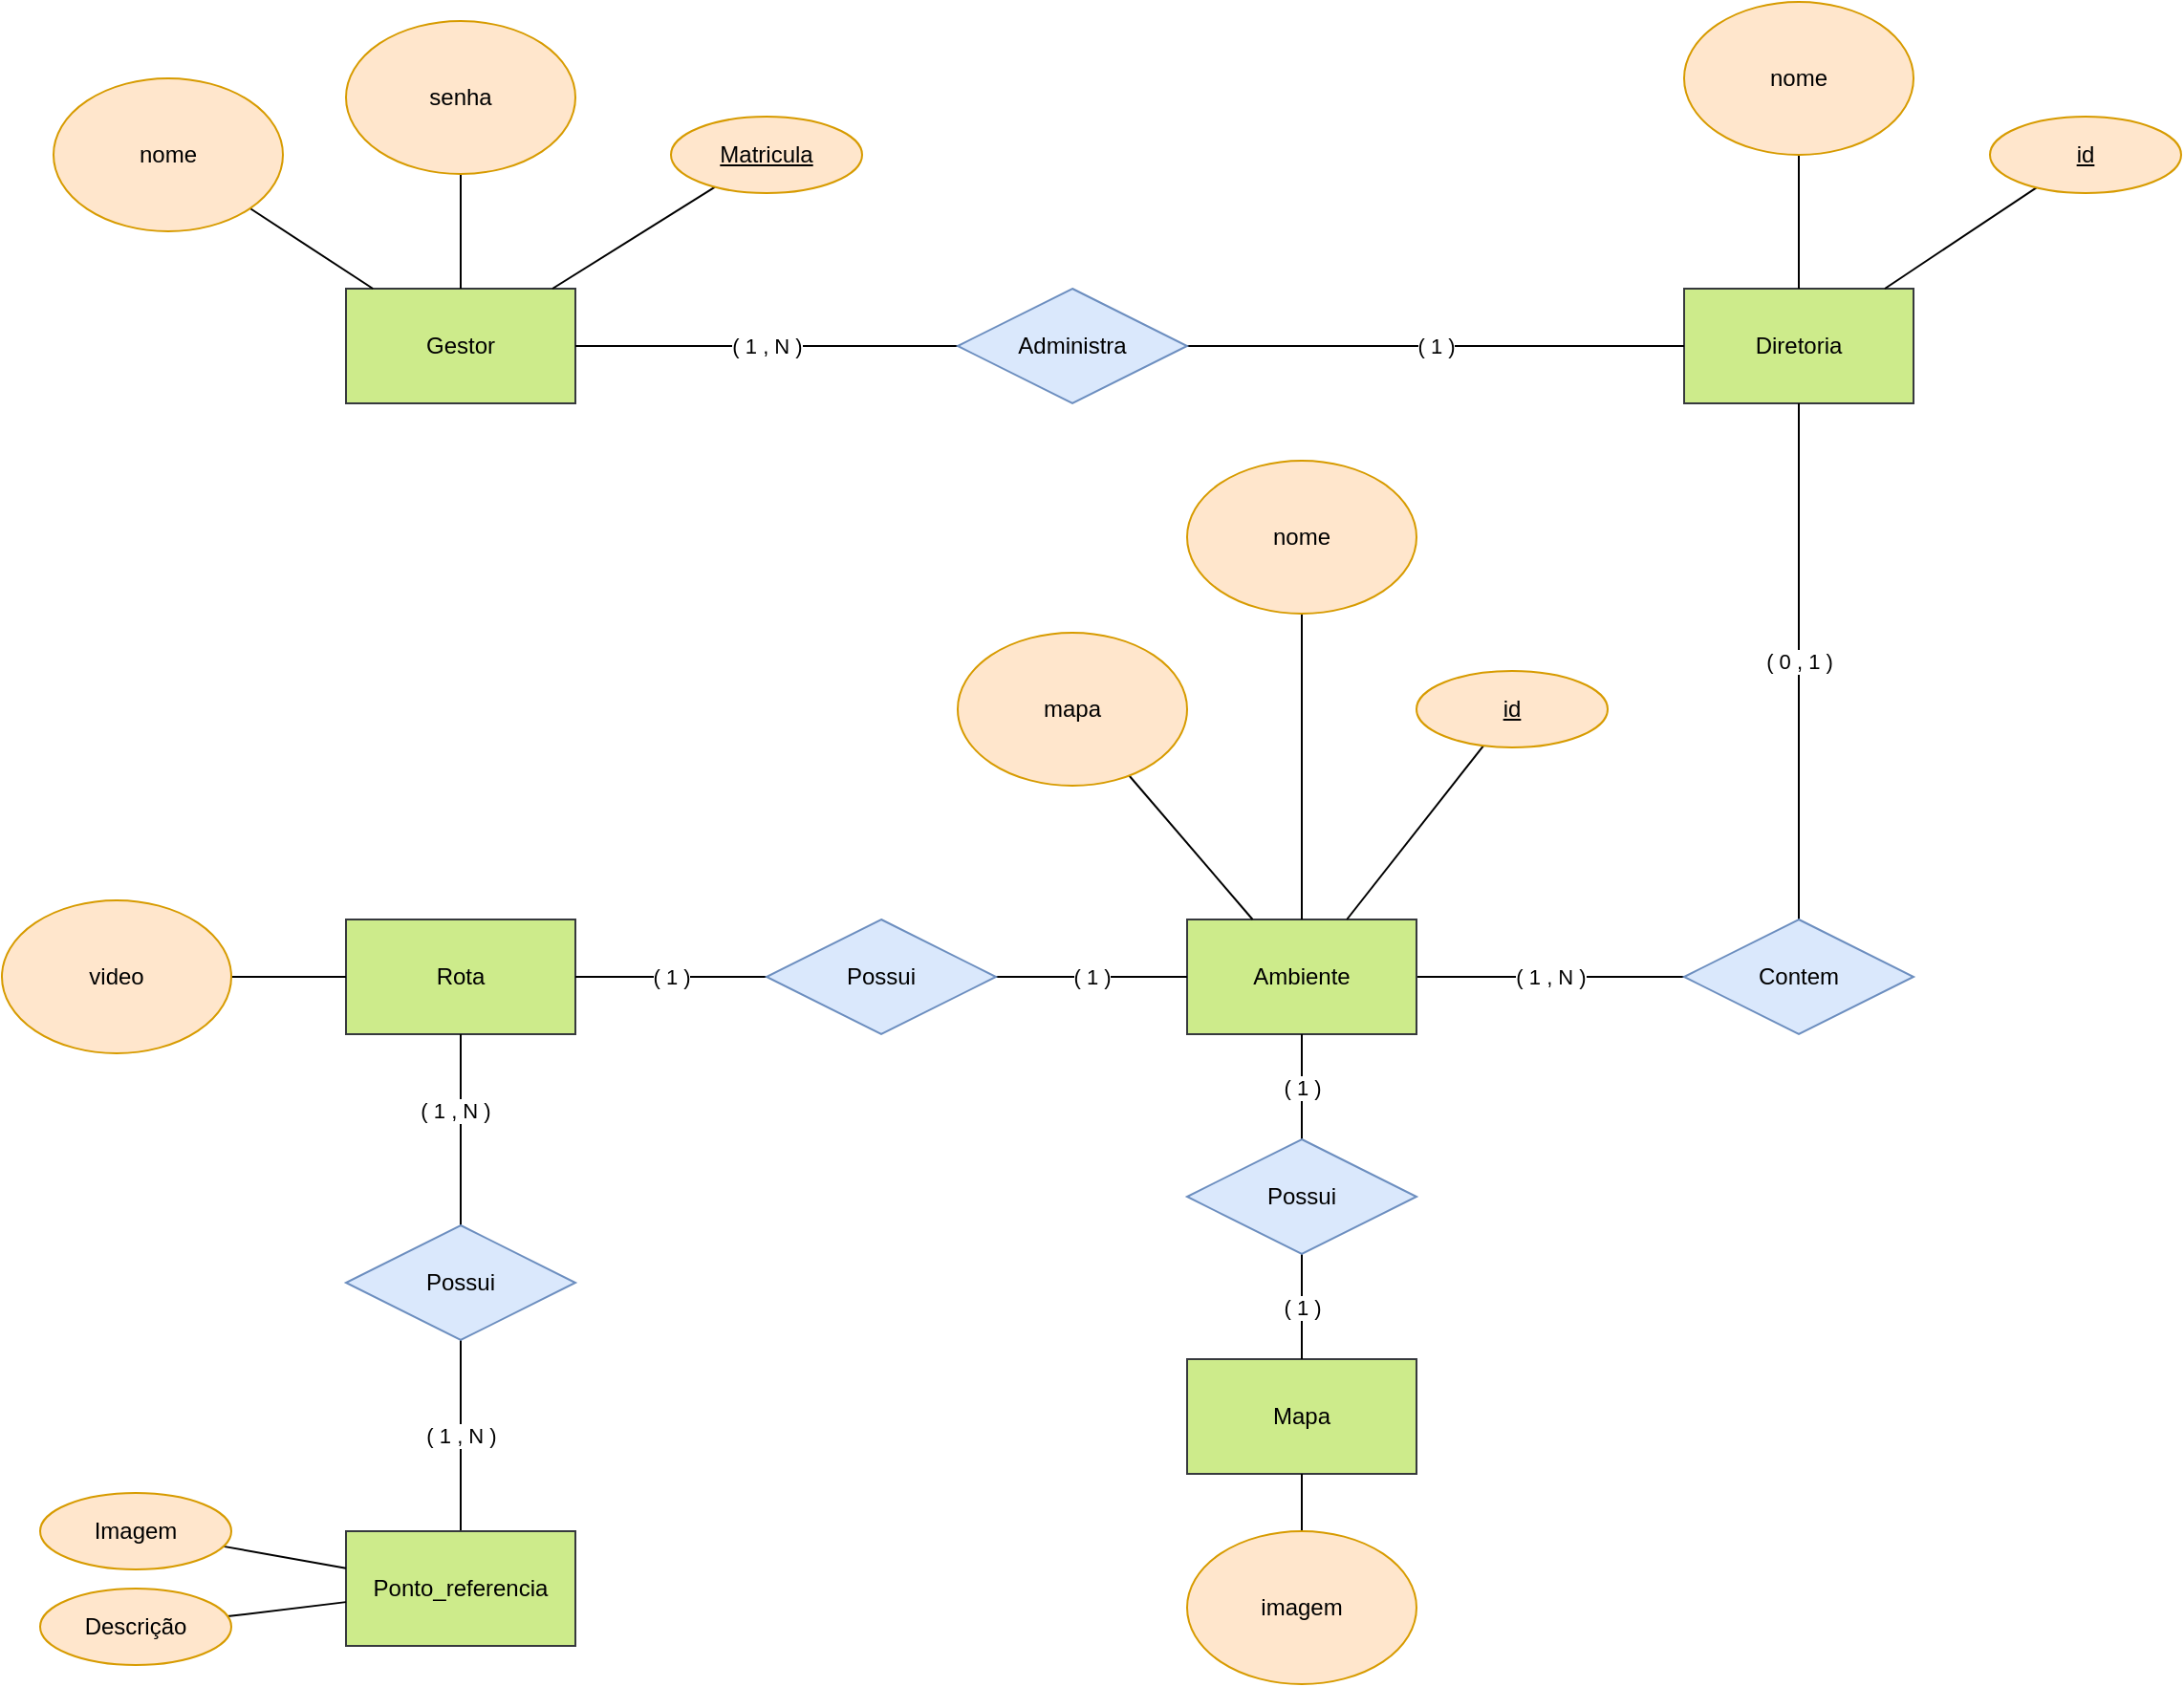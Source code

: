<mxfile version="20.0.4" type="device"><diagram id="QUZp7qkQG0mqD3VHm5b6" name="Page-1"><mxGraphModel dx="1494" dy="1633" grid="1" gridSize="10" guides="1" tooltips="1" connect="1" arrows="1" fold="1" page="1" pageScale="1" pageWidth="827" pageHeight="1169" math="0" shadow="0"><root><mxCell id="0"/><mxCell id="1" parent="0"/><mxCell id="oCqcHIf38wB6ECHsiqBN-48" value="( 1 , N )" style="edgeStyle=none;rounded=0;orthogonalLoop=1;jettySize=auto;html=1;endArrow=none;endFill=0;" parent="1" source="oCqcHIf38wB6ECHsiqBN-1" target="oCqcHIf38wB6ECHsiqBN-47" edge="1"><mxGeometry relative="1" as="geometry"/></mxCell><mxCell id="oCqcHIf38wB6ECHsiqBN-1" value="Ambiente" style="rounded=0;whiteSpace=wrap;html=1;fillColor=#cdeb8b;strokeColor=#36393d;" parent="1" vertex="1"><mxGeometry x="60" y="410" width="120" height="60" as="geometry"/></mxCell><mxCell id="oCqcHIf38wB6ECHsiqBN-2" value="Mapa" style="rounded=0;whiteSpace=wrap;html=1;fillColor=#cdeb8b;strokeColor=#36393d;" parent="1" vertex="1"><mxGeometry x="60" y="640" width="120" height="60" as="geometry"/></mxCell><mxCell id="oCqcHIf38wB6ECHsiqBN-3" value="Rota" style="rounded=0;whiteSpace=wrap;html=1;fillColor=#cdeb8b;strokeColor=#36393d;" parent="1" vertex="1"><mxGeometry x="-380" y="410" width="120" height="60" as="geometry"/></mxCell><mxCell id="oCqcHIf38wB6ECHsiqBN-4" value="Diretoria" style="rounded=0;whiteSpace=wrap;html=1;fillColor=#cdeb8b;strokeColor=#36393d;" parent="1" vertex="1"><mxGeometry x="320" y="80" width="120" height="60" as="geometry"/></mxCell><mxCell id="oCqcHIf38wB6ECHsiqBN-5" value="Gestor" style="rounded=0;whiteSpace=wrap;html=1;fillColor=#cdeb8b;strokeColor=#36393d;" parent="1" vertex="1"><mxGeometry x="-380" y="80" width="120" height="60" as="geometry"/></mxCell><mxCell id="oCqcHIf38wB6ECHsiqBN-11" style="edgeStyle=none;rounded=0;orthogonalLoop=1;jettySize=auto;html=1;endArrow=none;endFill=0;" parent="1" source="oCqcHIf38wB6ECHsiqBN-8" target="oCqcHIf38wB6ECHsiqBN-2" edge="1"><mxGeometry relative="1" as="geometry"/></mxCell><mxCell id="oCqcHIf38wB6ECHsiqBN-8" value="imagem" style="ellipse;whiteSpace=wrap;html=1;fillColor=#ffe6cc;strokeColor=#d79b00;" parent="1" vertex="1"><mxGeometry x="60" y="730" width="120" height="80" as="geometry"/></mxCell><mxCell id="oCqcHIf38wB6ECHsiqBN-18" style="edgeStyle=none;rounded=0;orthogonalLoop=1;jettySize=auto;html=1;endArrow=none;endFill=0;" parent="1" source="oCqcHIf38wB6ECHsiqBN-15" target="oCqcHIf38wB6ECHsiqBN-3" edge="1"><mxGeometry relative="1" as="geometry"/></mxCell><mxCell id="oCqcHIf38wB6ECHsiqBN-15" value="video" style="ellipse;whiteSpace=wrap;html=1;fillColor=#ffe6cc;strokeColor=#d79b00;" parent="1" vertex="1"><mxGeometry x="-560" y="400" width="120" height="80" as="geometry"/></mxCell><mxCell id="oCqcHIf38wB6ECHsiqBN-21" style="edgeStyle=none;rounded=0;orthogonalLoop=1;jettySize=auto;html=1;endArrow=none;endFill=0;" parent="1" source="oCqcHIf38wB6ECHsiqBN-19" target="oCqcHIf38wB6ECHsiqBN-5" edge="1"><mxGeometry relative="1" as="geometry"/></mxCell><mxCell id="oCqcHIf38wB6ECHsiqBN-19" value="nome" style="ellipse;whiteSpace=wrap;html=1;fillColor=#ffe6cc;strokeColor=#d79b00;" parent="1" vertex="1"><mxGeometry x="-533" y="-30" width="120" height="80" as="geometry"/></mxCell><mxCell id="oCqcHIf38wB6ECHsiqBN-22" style="edgeStyle=none;rounded=0;orthogonalLoop=1;jettySize=auto;html=1;endArrow=none;endFill=0;" parent="1" source="oCqcHIf38wB6ECHsiqBN-20" target="oCqcHIf38wB6ECHsiqBN-5" edge="1"><mxGeometry relative="1" as="geometry"/></mxCell><mxCell id="oCqcHIf38wB6ECHsiqBN-20" value="senha" style="ellipse;whiteSpace=wrap;html=1;fillColor=#ffe6cc;strokeColor=#d79b00;" parent="1" vertex="1"><mxGeometry x="-380" y="-60" width="120" height="80" as="geometry"/></mxCell><mxCell id="oCqcHIf38wB6ECHsiqBN-24" style="edgeStyle=none;rounded=0;orthogonalLoop=1;jettySize=auto;html=1;endArrow=none;endFill=0;" parent="1" source="oCqcHIf38wB6ECHsiqBN-23" target="oCqcHIf38wB6ECHsiqBN-1" edge="1"><mxGeometry relative="1" as="geometry"/></mxCell><mxCell id="oCqcHIf38wB6ECHsiqBN-23" value="nome" style="ellipse;whiteSpace=wrap;html=1;fillColor=#ffe6cc;strokeColor=#d79b00;" parent="1" vertex="1"><mxGeometry x="60" y="170" width="120" height="80" as="geometry"/></mxCell><mxCell id="oCqcHIf38wB6ECHsiqBN-30" style="edgeStyle=none;rounded=0;orthogonalLoop=1;jettySize=auto;html=1;endArrow=none;endFill=0;" parent="1" source="oCqcHIf38wB6ECHsiqBN-29" target="oCqcHIf38wB6ECHsiqBN-1" edge="1"><mxGeometry relative="1" as="geometry"/></mxCell><mxCell id="oCqcHIf38wB6ECHsiqBN-29" value="mapa" style="ellipse;whiteSpace=wrap;html=1;fillColor=#ffe6cc;strokeColor=#d79b00;" parent="1" vertex="1"><mxGeometry x="-60" y="260" width="120" height="80" as="geometry"/></mxCell><mxCell id="oCqcHIf38wB6ECHsiqBN-35" style="edgeStyle=none;rounded=0;orthogonalLoop=1;jettySize=auto;html=1;endArrow=none;endFill=0;" parent="1" source="oCqcHIf38wB6ECHsiqBN-31" target="oCqcHIf38wB6ECHsiqBN-4" edge="1"><mxGeometry relative="1" as="geometry"/></mxCell><mxCell id="oCqcHIf38wB6ECHsiqBN-31" value="nome" style="ellipse;whiteSpace=wrap;html=1;fillColor=#ffe6cc;strokeColor=#d79b00;" parent="1" vertex="1"><mxGeometry x="320" y="-70" width="120" height="80" as="geometry"/></mxCell><mxCell id="oCqcHIf38wB6ECHsiqBN-40" style="edgeStyle=none;rounded=0;orthogonalLoop=1;jettySize=auto;html=1;endArrow=none;endFill=0;" parent="1" source="oCqcHIf38wB6ECHsiqBN-39" target="oCqcHIf38wB6ECHsiqBN-4" edge="1"><mxGeometry relative="1" as="geometry"/></mxCell><mxCell id="oCqcHIf38wB6ECHsiqBN-39" value="id" style="ellipse;whiteSpace=wrap;html=1;align=center;fontStyle=4;fillColor=#ffe6cc;strokeColor=#d79b00;" parent="1" vertex="1"><mxGeometry x="480" y="-10" width="100" height="40" as="geometry"/></mxCell><mxCell id="oCqcHIf38wB6ECHsiqBN-42" style="edgeStyle=none;rounded=0;orthogonalLoop=1;jettySize=auto;html=1;endArrow=none;endFill=0;" parent="1" source="oCqcHIf38wB6ECHsiqBN-41" target="oCqcHIf38wB6ECHsiqBN-1" edge="1"><mxGeometry relative="1" as="geometry"/></mxCell><mxCell id="oCqcHIf38wB6ECHsiqBN-41" value="id" style="ellipse;whiteSpace=wrap;html=1;align=center;fontStyle=4;fillColor=#ffe6cc;strokeColor=#d79b00;" parent="1" vertex="1"><mxGeometry x="180" y="280" width="100" height="40" as="geometry"/></mxCell><mxCell id="oCqcHIf38wB6ECHsiqBN-49" value="( 0 , 1 )" style="edgeStyle=none;rounded=0;orthogonalLoop=1;jettySize=auto;html=1;endArrow=none;endFill=0;" parent="1" source="oCqcHIf38wB6ECHsiqBN-47" target="oCqcHIf38wB6ECHsiqBN-4" edge="1"><mxGeometry relative="1" as="geometry"/></mxCell><mxCell id="oCqcHIf38wB6ECHsiqBN-47" value="Contem" style="shape=rhombus;perimeter=rhombusPerimeter;whiteSpace=wrap;html=1;align=center;fillColor=#dae8fc;strokeColor=#6c8ebf;" parent="1" vertex="1"><mxGeometry x="320" y="410" width="120" height="60" as="geometry"/></mxCell><mxCell id="oCqcHIf38wB6ECHsiqBN-51" value="( 1 )" style="edgeStyle=none;rounded=0;orthogonalLoop=1;jettySize=auto;html=1;endArrow=none;endFill=0;" parent="1" source="oCqcHIf38wB6ECHsiqBN-50" target="oCqcHIf38wB6ECHsiqBN-1" edge="1"><mxGeometry relative="1" as="geometry"/></mxCell><mxCell id="oCqcHIf38wB6ECHsiqBN-54" value="( 1 )" style="edgeStyle=none;rounded=0;orthogonalLoop=1;jettySize=auto;html=1;endArrow=none;endFill=0;" parent="1" source="oCqcHIf38wB6ECHsiqBN-50" target="oCqcHIf38wB6ECHsiqBN-3" edge="1"><mxGeometry relative="1" as="geometry"/></mxCell><mxCell id="oCqcHIf38wB6ECHsiqBN-50" value="Possui" style="shape=rhombus;perimeter=rhombusPerimeter;whiteSpace=wrap;html=1;align=center;fillColor=#dae8fc;strokeColor=#6c8ebf;" parent="1" vertex="1"><mxGeometry x="-160" y="410" width="120" height="60" as="geometry"/></mxCell><mxCell id="oCqcHIf38wB6ECHsiqBN-55" value="( 1 , N )" style="edgeStyle=none;rounded=0;orthogonalLoop=1;jettySize=auto;html=1;endArrow=none;endFill=0;" parent="1" source="oCqcHIf38wB6ECHsiqBN-53" target="oCqcHIf38wB6ECHsiqBN-5" edge="1"><mxGeometry relative="1" as="geometry"/></mxCell><mxCell id="oCqcHIf38wB6ECHsiqBN-56" value="( 1 )" style="edgeStyle=none;rounded=0;orthogonalLoop=1;jettySize=auto;html=1;endArrow=none;endFill=0;" parent="1" source="oCqcHIf38wB6ECHsiqBN-53" target="oCqcHIf38wB6ECHsiqBN-4" edge="1"><mxGeometry relative="1" as="geometry"/></mxCell><mxCell id="oCqcHIf38wB6ECHsiqBN-53" value="Administra" style="shape=rhombus;perimeter=rhombusPerimeter;whiteSpace=wrap;html=1;align=center;fillColor=#dae8fc;strokeColor=#6c8ebf;" parent="1" vertex="1"><mxGeometry x="-60" y="80" width="120" height="60" as="geometry"/></mxCell><mxCell id="SpWThRQEm_EDuRVNdbWl-2" value="( 1 )" style="rounded=0;orthogonalLoop=1;jettySize=auto;html=1;endArrow=none;endFill=0;" parent="1" source="SpWThRQEm_EDuRVNdbWl-1" target="oCqcHIf38wB6ECHsiqBN-1" edge="1"><mxGeometry relative="1" as="geometry"/></mxCell><mxCell id="SpWThRQEm_EDuRVNdbWl-3" value="( 1 )" style="rounded=0;orthogonalLoop=1;jettySize=auto;html=1;endArrow=none;endFill=0;" parent="1" source="SpWThRQEm_EDuRVNdbWl-1" target="oCqcHIf38wB6ECHsiqBN-2" edge="1"><mxGeometry relative="1" as="geometry"/></mxCell><mxCell id="SpWThRQEm_EDuRVNdbWl-1" value="Possui" style="shape=rhombus;perimeter=rhombusPerimeter;whiteSpace=wrap;html=1;align=center;fillColor=#dae8fc;strokeColor=#6c8ebf;" parent="1" vertex="1"><mxGeometry x="60" y="525" width="120" height="60" as="geometry"/></mxCell><mxCell id="2EkamqnK93OCa4q2X-a7-5" style="edgeStyle=none;rounded=0;orthogonalLoop=1;jettySize=auto;html=1;endArrow=none;endFill=0;" parent="1" source="2EkamqnK93OCa4q2X-a7-4" target="oCqcHIf38wB6ECHsiqBN-5" edge="1"><mxGeometry relative="1" as="geometry"/></mxCell><mxCell id="2EkamqnK93OCa4q2X-a7-4" value="Matricula" style="ellipse;whiteSpace=wrap;html=1;align=center;fillColor=#ffe6cc;strokeColor=#d79b00;fontStyle=4" parent="1" vertex="1"><mxGeometry x="-210" y="-10" width="100" height="40" as="geometry"/></mxCell><mxCell id="XzcDfr2N7xbdws9nqCRm-2" style="rounded=0;orthogonalLoop=1;jettySize=auto;html=1;endArrow=none;endFill=0;" parent="1" source="XzcDfr2N7xbdws9nqCRm-1" target="oCqcHIf38wB6ECHsiqBN-3" edge="1"><mxGeometry relative="1" as="geometry"/></mxCell><mxCell id="XzcDfr2N7xbdws9nqCRm-10" value="( 1 , N )" style="edgeLabel;html=1;align=center;verticalAlign=middle;resizable=0;points=[];" parent="XzcDfr2N7xbdws9nqCRm-2" connectable="0" vertex="1"><mxGeometry x="0.2" y="3" relative="1" as="geometry"><mxPoint as="offset"/></mxGeometry></mxCell><mxCell id="XzcDfr2N7xbdws9nqCRm-5" value="( 1 , N )" style="edgeStyle=none;rounded=0;orthogonalLoop=1;jettySize=auto;html=1;endArrow=none;endFill=0;" parent="1" source="XzcDfr2N7xbdws9nqCRm-1" target="XzcDfr2N7xbdws9nqCRm-4" edge="1"><mxGeometry relative="1" as="geometry"/></mxCell><mxCell id="XzcDfr2N7xbdws9nqCRm-1" value="Possui" style="shape=rhombus;perimeter=rhombusPerimeter;whiteSpace=wrap;html=1;align=center;fillColor=#dae8fc;strokeColor=#6c8ebf;" parent="1" vertex="1"><mxGeometry x="-380" y="570" width="120" height="60" as="geometry"/></mxCell><mxCell id="XzcDfr2N7xbdws9nqCRm-4" value="Ponto_referencia" style="rounded=0;whiteSpace=wrap;html=1;fillColor=#cdeb8b;strokeColor=#36393d;" parent="1" vertex="1"><mxGeometry x="-380" y="730" width="120" height="60" as="geometry"/></mxCell><mxCell id="XzcDfr2N7xbdws9nqCRm-7" style="edgeStyle=none;rounded=0;orthogonalLoop=1;jettySize=auto;html=1;endArrow=none;endFill=0;" parent="1" source="XzcDfr2N7xbdws9nqCRm-6" target="XzcDfr2N7xbdws9nqCRm-4" edge="1"><mxGeometry relative="1" as="geometry"/></mxCell><mxCell id="XzcDfr2N7xbdws9nqCRm-6" value="Imagem" style="ellipse;whiteSpace=wrap;html=1;align=center;fillColor=#ffe6cc;strokeColor=#d79b00;" parent="1" vertex="1"><mxGeometry x="-540" y="710" width="100" height="40" as="geometry"/></mxCell><mxCell id="XzcDfr2N7xbdws9nqCRm-9" style="edgeStyle=none;rounded=0;orthogonalLoop=1;jettySize=auto;html=1;endArrow=none;endFill=0;" parent="1" source="XzcDfr2N7xbdws9nqCRm-8" target="XzcDfr2N7xbdws9nqCRm-4" edge="1"><mxGeometry relative="1" as="geometry"/></mxCell><mxCell id="XzcDfr2N7xbdws9nqCRm-8" value="Descrição" style="ellipse;whiteSpace=wrap;html=1;align=center;fillColor=#ffe6cc;strokeColor=#d79b00;" parent="1" vertex="1"><mxGeometry x="-540" y="760" width="100" height="40" as="geometry"/></mxCell></root></mxGraphModel></diagram></mxfile>